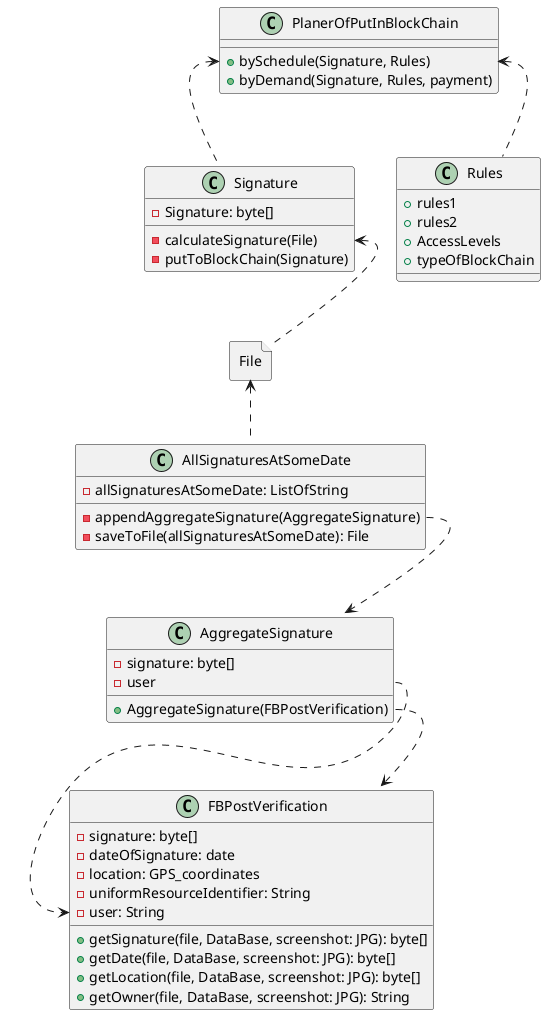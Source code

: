 @startuml
'https://plantuml.com/class-diagram

class FBPostVerification {
' Атрибуты
- signature: byte[]
- dateOfSignature: date
- location: GPS_coordinates
- uniformResourceIdentifier: String
- user: String
' Методы:
+ getSignature(file, DataBase, screenshot: JPG): byte[]
+ getDate(file, DataBase, screenshot: JPG): byte[]
+ getLocation(file, DataBase, screenshot: JPG): byte[]
+ getOwner(file, DataBase, screenshot: JPG): String
}

class AggregateSignature{
- signature: byte[]
- user
+ AggregateSignature(FBPostVerification)
}
AggregateSignature::AggregateSignature ..> FBPostVerification
AggregateSignature::user ..> FBPostVerification::user

class AllSignaturesAtSomeDate{
- allSignaturesAtSomeDate: ListOfString
- appendAggregateSignature(AggregateSignature)
- saveToFile(allSignaturesAtSomeDate): File
}

File File {
}

File <.. AllSignaturesAtSomeDate

class Signature{
- Signature: byte[]
- calculateSignature(File)
- putToBlockChain(Signature)
}

class PlanerOfPutInBlockChain{
+ bySchedule(Signature, Rules)
+ byDemand(Signature, Rules, payment)
}
PlanerOfPutInBlockChain::bySchedule <.. Rules
PlanerOfPutInBlockChain::bySchedule <.. Signature

class Rules{
+ rules1
+ rules2
+ AccessLevels
+ typeOfBlockChain
}


Signature::calculateSignature <.. File

AllSignaturesAtSomeDate::appendAggregateSignature ..> AggregateSignature

@enduml